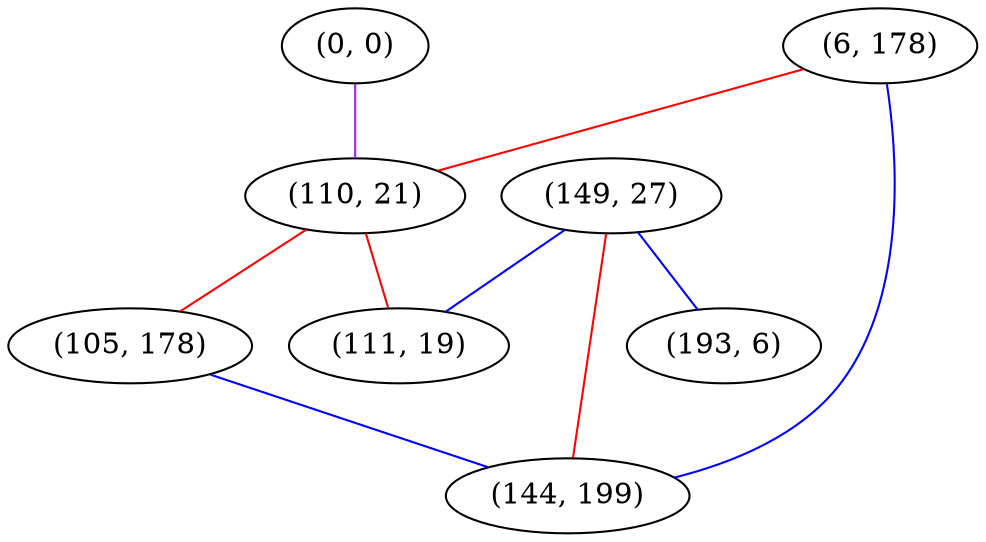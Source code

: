 graph "" {
"(6, 178)";
"(149, 27)";
"(0, 0)";
"(193, 6)";
"(110, 21)";
"(105, 178)";
"(111, 19)";
"(144, 199)";
"(6, 178)" -- "(144, 199)"  [color=blue, key=0, weight=3];
"(6, 178)" -- "(110, 21)"  [color=red, key=0, weight=1];
"(149, 27)" -- "(111, 19)"  [color=blue, key=0, weight=3];
"(149, 27)" -- "(193, 6)"  [color=blue, key=0, weight=3];
"(149, 27)" -- "(144, 199)"  [color=red, key=0, weight=1];
"(0, 0)" -- "(110, 21)"  [color=purple, key=0, weight=4];
"(110, 21)" -- "(105, 178)"  [color=red, key=0, weight=1];
"(110, 21)" -- "(111, 19)"  [color=red, key=0, weight=1];
"(105, 178)" -- "(144, 199)"  [color=blue, key=0, weight=3];
}
